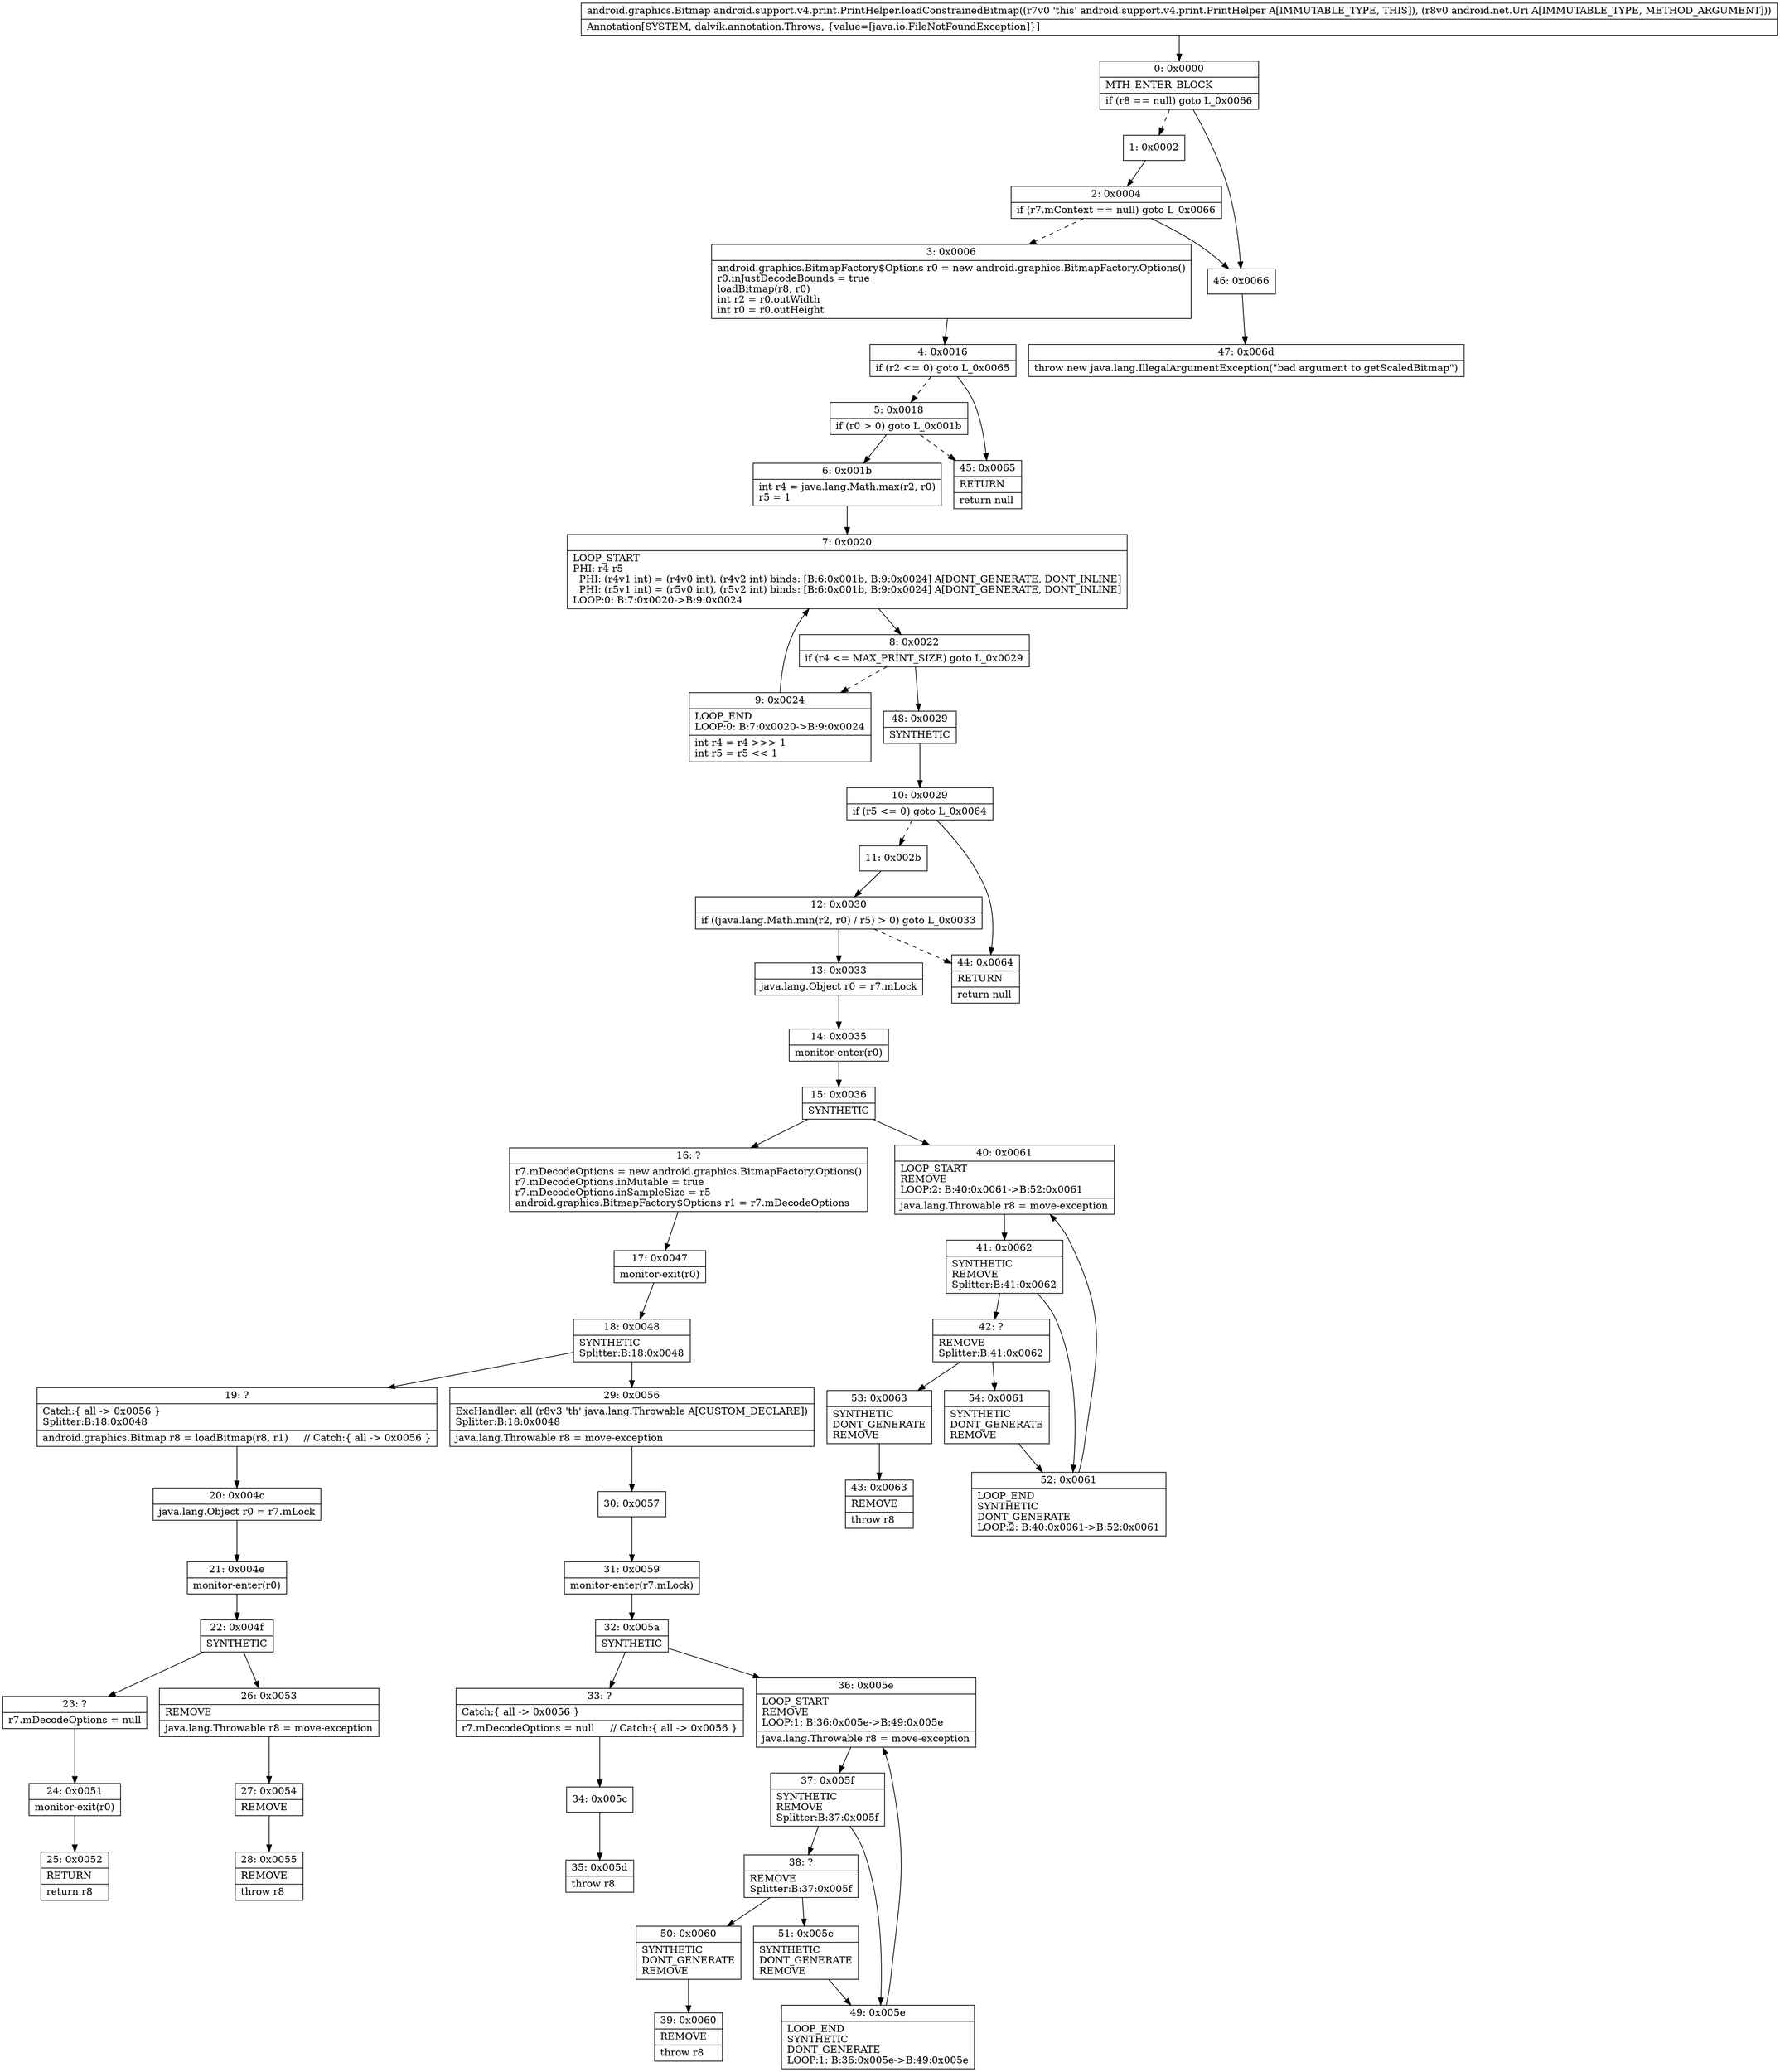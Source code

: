 digraph "CFG forandroid.support.v4.print.PrintHelper.loadConstrainedBitmap(Landroid\/net\/Uri;)Landroid\/graphics\/Bitmap;" {
Node_0 [shape=record,label="{0\:\ 0x0000|MTH_ENTER_BLOCK\l|if (r8 == null) goto L_0x0066\l}"];
Node_1 [shape=record,label="{1\:\ 0x0002}"];
Node_2 [shape=record,label="{2\:\ 0x0004|if (r7.mContext == null) goto L_0x0066\l}"];
Node_3 [shape=record,label="{3\:\ 0x0006|android.graphics.BitmapFactory$Options r0 = new android.graphics.BitmapFactory.Options()\lr0.inJustDecodeBounds = true\lloadBitmap(r8, r0)\lint r2 = r0.outWidth\lint r0 = r0.outHeight\l}"];
Node_4 [shape=record,label="{4\:\ 0x0016|if (r2 \<= 0) goto L_0x0065\l}"];
Node_5 [shape=record,label="{5\:\ 0x0018|if (r0 \> 0) goto L_0x001b\l}"];
Node_6 [shape=record,label="{6\:\ 0x001b|int r4 = java.lang.Math.max(r2, r0)\lr5 = 1\l}"];
Node_7 [shape=record,label="{7\:\ 0x0020|LOOP_START\lPHI: r4 r5 \l  PHI: (r4v1 int) = (r4v0 int), (r4v2 int) binds: [B:6:0x001b, B:9:0x0024] A[DONT_GENERATE, DONT_INLINE]\l  PHI: (r5v1 int) = (r5v0 int), (r5v2 int) binds: [B:6:0x001b, B:9:0x0024] A[DONT_GENERATE, DONT_INLINE]\lLOOP:0: B:7:0x0020\-\>B:9:0x0024\l}"];
Node_8 [shape=record,label="{8\:\ 0x0022|if (r4 \<= MAX_PRINT_SIZE) goto L_0x0029\l}"];
Node_9 [shape=record,label="{9\:\ 0x0024|LOOP_END\lLOOP:0: B:7:0x0020\-\>B:9:0x0024\l|int r4 = r4 \>\>\> 1\lint r5 = r5 \<\< 1\l}"];
Node_10 [shape=record,label="{10\:\ 0x0029|if (r5 \<= 0) goto L_0x0064\l}"];
Node_11 [shape=record,label="{11\:\ 0x002b}"];
Node_12 [shape=record,label="{12\:\ 0x0030|if ((java.lang.Math.min(r2, r0) \/ r5) \> 0) goto L_0x0033\l}"];
Node_13 [shape=record,label="{13\:\ 0x0033|java.lang.Object r0 = r7.mLock\l}"];
Node_14 [shape=record,label="{14\:\ 0x0035|monitor\-enter(r0)\l}"];
Node_15 [shape=record,label="{15\:\ 0x0036|SYNTHETIC\l}"];
Node_16 [shape=record,label="{16\:\ ?|r7.mDecodeOptions = new android.graphics.BitmapFactory.Options()\lr7.mDecodeOptions.inMutable = true\lr7.mDecodeOptions.inSampleSize = r5\landroid.graphics.BitmapFactory$Options r1 = r7.mDecodeOptions\l}"];
Node_17 [shape=record,label="{17\:\ 0x0047|monitor\-exit(r0)\l}"];
Node_18 [shape=record,label="{18\:\ 0x0048|SYNTHETIC\lSplitter:B:18:0x0048\l}"];
Node_19 [shape=record,label="{19\:\ ?|Catch:\{ all \-\> 0x0056 \}\lSplitter:B:18:0x0048\l|android.graphics.Bitmap r8 = loadBitmap(r8, r1)     \/\/ Catch:\{ all \-\> 0x0056 \}\l}"];
Node_20 [shape=record,label="{20\:\ 0x004c|java.lang.Object r0 = r7.mLock\l}"];
Node_21 [shape=record,label="{21\:\ 0x004e|monitor\-enter(r0)\l}"];
Node_22 [shape=record,label="{22\:\ 0x004f|SYNTHETIC\l}"];
Node_23 [shape=record,label="{23\:\ ?|r7.mDecodeOptions = null\l}"];
Node_24 [shape=record,label="{24\:\ 0x0051|monitor\-exit(r0)\l}"];
Node_25 [shape=record,label="{25\:\ 0x0052|RETURN\l|return r8\l}"];
Node_26 [shape=record,label="{26\:\ 0x0053|REMOVE\l|java.lang.Throwable r8 = move\-exception\l}"];
Node_27 [shape=record,label="{27\:\ 0x0054|REMOVE\l}"];
Node_28 [shape=record,label="{28\:\ 0x0055|REMOVE\l|throw r8\l}"];
Node_29 [shape=record,label="{29\:\ 0x0056|ExcHandler: all (r8v3 'th' java.lang.Throwable A[CUSTOM_DECLARE])\lSplitter:B:18:0x0048\l|java.lang.Throwable r8 = move\-exception\l}"];
Node_30 [shape=record,label="{30\:\ 0x0057}"];
Node_31 [shape=record,label="{31\:\ 0x0059|monitor\-enter(r7.mLock)\l}"];
Node_32 [shape=record,label="{32\:\ 0x005a|SYNTHETIC\l}"];
Node_33 [shape=record,label="{33\:\ ?|Catch:\{ all \-\> 0x0056 \}\l|r7.mDecodeOptions = null     \/\/ Catch:\{ all \-\> 0x0056 \}\l}"];
Node_34 [shape=record,label="{34\:\ 0x005c}"];
Node_35 [shape=record,label="{35\:\ 0x005d|throw r8\l}"];
Node_36 [shape=record,label="{36\:\ 0x005e|LOOP_START\lREMOVE\lLOOP:1: B:36:0x005e\-\>B:49:0x005e\l|java.lang.Throwable r8 = move\-exception\l}"];
Node_37 [shape=record,label="{37\:\ 0x005f|SYNTHETIC\lREMOVE\lSplitter:B:37:0x005f\l}"];
Node_38 [shape=record,label="{38\:\ ?|REMOVE\lSplitter:B:37:0x005f\l}"];
Node_39 [shape=record,label="{39\:\ 0x0060|REMOVE\l|throw r8\l}"];
Node_40 [shape=record,label="{40\:\ 0x0061|LOOP_START\lREMOVE\lLOOP:2: B:40:0x0061\-\>B:52:0x0061\l|java.lang.Throwable r8 = move\-exception\l}"];
Node_41 [shape=record,label="{41\:\ 0x0062|SYNTHETIC\lREMOVE\lSplitter:B:41:0x0062\l}"];
Node_42 [shape=record,label="{42\:\ ?|REMOVE\lSplitter:B:41:0x0062\l}"];
Node_43 [shape=record,label="{43\:\ 0x0063|REMOVE\l|throw r8\l}"];
Node_44 [shape=record,label="{44\:\ 0x0064|RETURN\l|return null\l}"];
Node_45 [shape=record,label="{45\:\ 0x0065|RETURN\l|return null\l}"];
Node_46 [shape=record,label="{46\:\ 0x0066}"];
Node_47 [shape=record,label="{47\:\ 0x006d|throw new java.lang.IllegalArgumentException(\"bad argument to getScaledBitmap\")\l}"];
Node_48 [shape=record,label="{48\:\ 0x0029|SYNTHETIC\l}"];
Node_49 [shape=record,label="{49\:\ 0x005e|LOOP_END\lSYNTHETIC\lDONT_GENERATE\lLOOP:1: B:36:0x005e\-\>B:49:0x005e\l}"];
Node_50 [shape=record,label="{50\:\ 0x0060|SYNTHETIC\lDONT_GENERATE\lREMOVE\l}"];
Node_51 [shape=record,label="{51\:\ 0x005e|SYNTHETIC\lDONT_GENERATE\lREMOVE\l}"];
Node_52 [shape=record,label="{52\:\ 0x0061|LOOP_END\lSYNTHETIC\lDONT_GENERATE\lLOOP:2: B:40:0x0061\-\>B:52:0x0061\l}"];
Node_53 [shape=record,label="{53\:\ 0x0063|SYNTHETIC\lDONT_GENERATE\lREMOVE\l}"];
Node_54 [shape=record,label="{54\:\ 0x0061|SYNTHETIC\lDONT_GENERATE\lREMOVE\l}"];
MethodNode[shape=record,label="{android.graphics.Bitmap android.support.v4.print.PrintHelper.loadConstrainedBitmap((r7v0 'this' android.support.v4.print.PrintHelper A[IMMUTABLE_TYPE, THIS]), (r8v0 android.net.Uri A[IMMUTABLE_TYPE, METHOD_ARGUMENT]))  | Annotation[SYSTEM, dalvik.annotation.Throws, \{value=[java.io.FileNotFoundException]\}]\l}"];
MethodNode -> Node_0;
Node_0 -> Node_1[style=dashed];
Node_0 -> Node_46;
Node_1 -> Node_2;
Node_2 -> Node_3[style=dashed];
Node_2 -> Node_46;
Node_3 -> Node_4;
Node_4 -> Node_5[style=dashed];
Node_4 -> Node_45;
Node_5 -> Node_6;
Node_5 -> Node_45[style=dashed];
Node_6 -> Node_7;
Node_7 -> Node_8;
Node_8 -> Node_9[style=dashed];
Node_8 -> Node_48;
Node_9 -> Node_7;
Node_10 -> Node_11[style=dashed];
Node_10 -> Node_44;
Node_11 -> Node_12;
Node_12 -> Node_13;
Node_12 -> Node_44[style=dashed];
Node_13 -> Node_14;
Node_14 -> Node_15;
Node_15 -> Node_16;
Node_15 -> Node_40;
Node_16 -> Node_17;
Node_17 -> Node_18;
Node_18 -> Node_19;
Node_18 -> Node_29;
Node_19 -> Node_20;
Node_20 -> Node_21;
Node_21 -> Node_22;
Node_22 -> Node_23;
Node_22 -> Node_26;
Node_23 -> Node_24;
Node_24 -> Node_25;
Node_26 -> Node_27;
Node_27 -> Node_28;
Node_29 -> Node_30;
Node_30 -> Node_31;
Node_31 -> Node_32;
Node_32 -> Node_33;
Node_32 -> Node_36;
Node_33 -> Node_34;
Node_34 -> Node_35;
Node_36 -> Node_37;
Node_37 -> Node_38;
Node_37 -> Node_49;
Node_38 -> Node_50;
Node_38 -> Node_51;
Node_40 -> Node_41;
Node_41 -> Node_42;
Node_41 -> Node_52;
Node_42 -> Node_53;
Node_42 -> Node_54;
Node_46 -> Node_47;
Node_48 -> Node_10;
Node_49 -> Node_36;
Node_50 -> Node_39;
Node_51 -> Node_49;
Node_52 -> Node_40;
Node_53 -> Node_43;
Node_54 -> Node_52;
}

